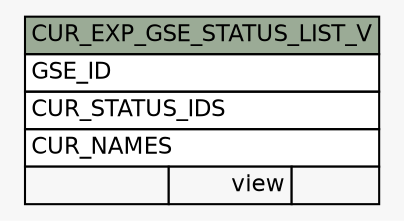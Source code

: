 // dot 2.38.0 on Windows 10 10.0
// SchemaSpy rev Unknown
digraph "CUR_EXP_GSE_STATUS_LIST_V" {
  graph [
    rankdir="RL"
    bgcolor="#f7f7f7"
    nodesep="0.18"
    ranksep="0.46"
    fontname="Helvetica"
    fontsize="11"
  ];
  node [
    fontname="Helvetica"
    fontsize="11"
    shape="plaintext"
  ];
  edge [
    arrowsize="0.8"
  ];
  "CUR_EXP_GSE_STATUS_LIST_V" [
    label=<
    <TABLE BORDER="0" CELLBORDER="1" CELLSPACING="0" BGCOLOR="#ffffff">
      <TR><TD COLSPAN="3" BGCOLOR="#9bab96" ALIGN="CENTER">CUR_EXP_GSE_STATUS_LIST_V</TD></TR>
      <TR><TD PORT="GSE_ID" COLSPAN="3" ALIGN="LEFT">GSE_ID</TD></TR>
      <TR><TD PORT="CUR_STATUS_IDS" COLSPAN="3" ALIGN="LEFT">CUR_STATUS_IDS</TD></TR>
      <TR><TD PORT="CUR_NAMES" COLSPAN="3" ALIGN="LEFT">CUR_NAMES</TD></TR>
      <TR><TD ALIGN="LEFT" BGCOLOR="#f7f7f7">  </TD><TD ALIGN="RIGHT" BGCOLOR="#f7f7f7">view</TD><TD ALIGN="RIGHT" BGCOLOR="#f7f7f7">  </TD></TR>
    </TABLE>>
    URL="tables/CUR_EXP_GSE_STATUS_LIST_V.html"
    tooltip="CUR_EXP_GSE_STATUS_LIST_V"
  ];
}
